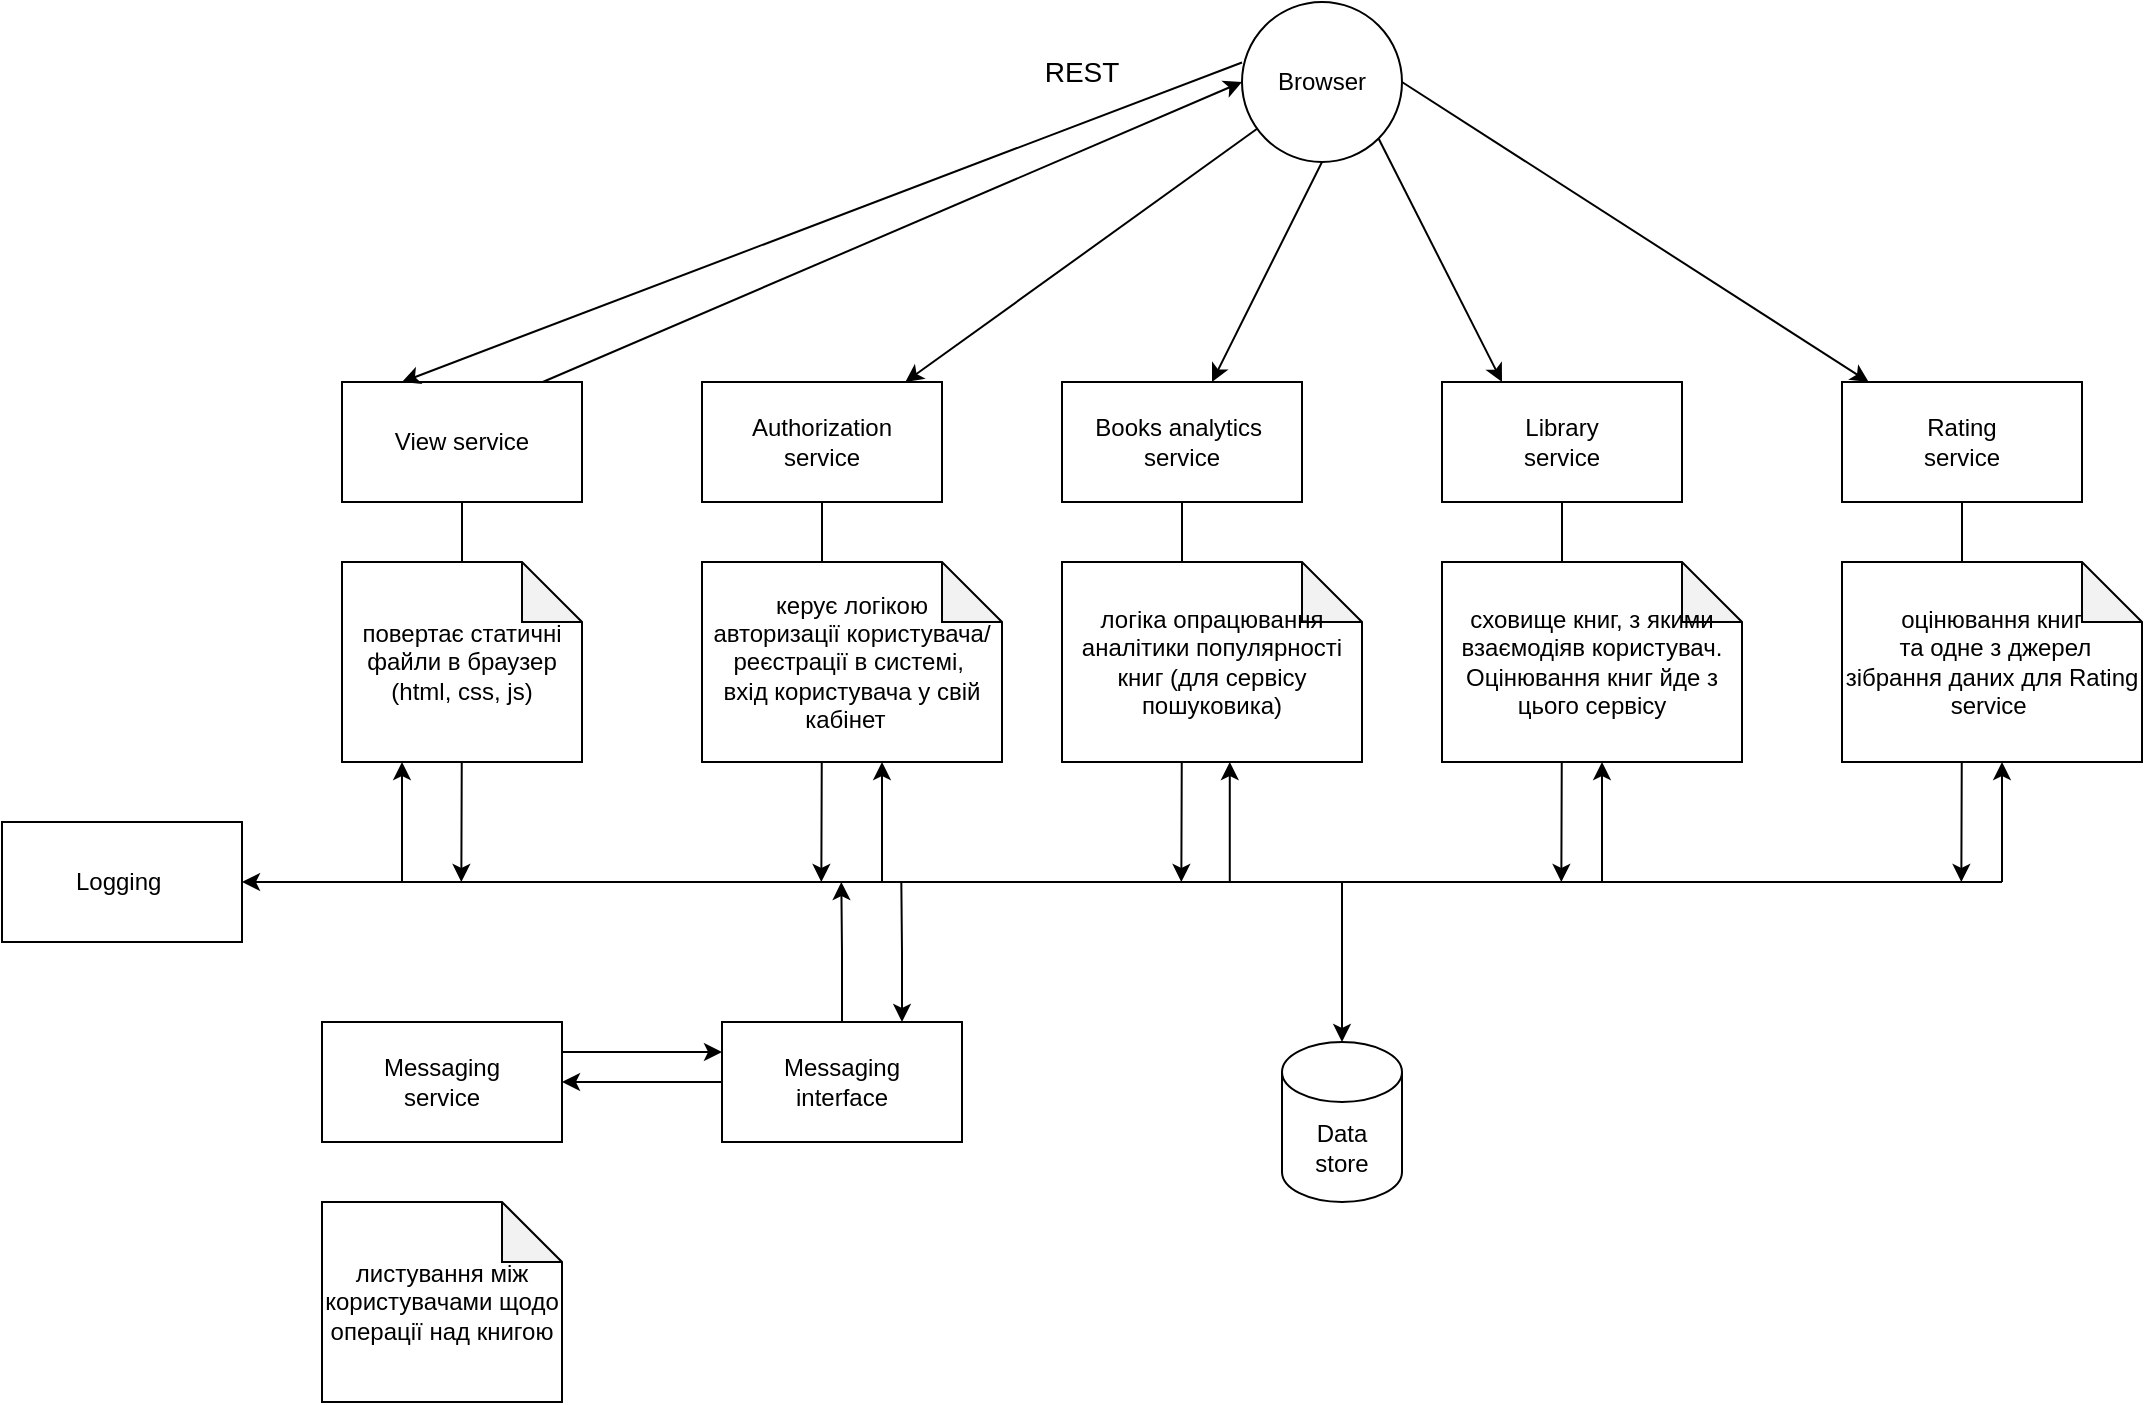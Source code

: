 <mxfile version="22.1.16" type="github">
  <diagram name="Page-1" id="GJx7aqCc3YLOl576Z9mc">
    <mxGraphModel dx="1313" dy="1806" grid="1" gridSize="10" guides="1" tooltips="1" connect="1" arrows="1" fold="1" page="1" pageScale="1" pageWidth="850" pageHeight="1100" math="0" shadow="0">
      <root>
        <mxCell id="0" />
        <mxCell id="1" parent="0" />
        <mxCell id="oXNcu96SMt2CY3mdLOwg-28" style="rounded=0;orthogonalLoop=1;jettySize=auto;html=1;entryX=0;entryY=0.5;entryDx=0;entryDy=0;exitX=0.817;exitY=0.017;exitDx=0;exitDy=0;exitPerimeter=0;" edge="1" parent="1" source="oXNcu96SMt2CY3mdLOwg-1" target="oXNcu96SMt2CY3mdLOwg-18">
          <mxGeometry relative="1" as="geometry" />
        </mxCell>
        <mxCell id="oXNcu96SMt2CY3mdLOwg-31" style="edgeStyle=orthogonalEdgeStyle;rounded=0;orthogonalLoop=1;jettySize=auto;html=1;exitX=0.5;exitY=1;exitDx=0;exitDy=0;" edge="1" parent="1" source="oXNcu96SMt2CY3mdLOwg-1">
          <mxGeometry relative="1" as="geometry">
            <mxPoint x="239.667" y="370" as="targetPoint" />
          </mxGeometry>
        </mxCell>
        <mxCell id="oXNcu96SMt2CY3mdLOwg-1" value="View service" style="rounded=0;whiteSpace=wrap;html=1;" vertex="1" parent="1">
          <mxGeometry x="180" y="120" width="120" height="60" as="geometry" />
        </mxCell>
        <mxCell id="oXNcu96SMt2CY3mdLOwg-3" value="повертає статичні файли в браузер (html, css, js)" style="shape=note;whiteSpace=wrap;html=1;backgroundOutline=1;darkOpacity=0.05;" vertex="1" parent="1">
          <mxGeometry x="180" y="210" width="120" height="100" as="geometry" />
        </mxCell>
        <mxCell id="oXNcu96SMt2CY3mdLOwg-32" style="edgeStyle=orthogonalEdgeStyle;rounded=0;orthogonalLoop=1;jettySize=auto;html=1;exitX=0.5;exitY=1;exitDx=0;exitDy=0;" edge="1" parent="1" source="oXNcu96SMt2CY3mdLOwg-4">
          <mxGeometry relative="1" as="geometry">
            <mxPoint x="419.667" y="370" as="targetPoint" />
          </mxGeometry>
        </mxCell>
        <mxCell id="oXNcu96SMt2CY3mdLOwg-4" value="Authorization &lt;br&gt;service" style="rounded=0;whiteSpace=wrap;html=1;" vertex="1" parent="1">
          <mxGeometry x="360" y="120" width="120" height="60" as="geometry" />
        </mxCell>
        <mxCell id="oXNcu96SMt2CY3mdLOwg-5" value="керує логікою &lt;br&gt;авторизації користувача/реєстрації в системі,&amp;nbsp;&lt;br&gt;вхід користувача у свій кабінет&amp;nbsp;&amp;nbsp;" style="shape=note;whiteSpace=wrap;html=1;backgroundOutline=1;darkOpacity=0.05;" vertex="1" parent="1">
          <mxGeometry x="360" y="210" width="150" height="100" as="geometry" />
        </mxCell>
        <mxCell id="oXNcu96SMt2CY3mdLOwg-33" style="edgeStyle=orthogonalEdgeStyle;rounded=0;orthogonalLoop=1;jettySize=auto;html=1;exitX=0.5;exitY=1;exitDx=0;exitDy=0;" edge="1" parent="1" source="oXNcu96SMt2CY3mdLOwg-6">
          <mxGeometry relative="1" as="geometry">
            <mxPoint x="599.667" y="370" as="targetPoint" />
          </mxGeometry>
        </mxCell>
        <mxCell id="oXNcu96SMt2CY3mdLOwg-6" value="Books analytics&amp;nbsp;&lt;br&gt;service" style="rounded=0;whiteSpace=wrap;html=1;" vertex="1" parent="1">
          <mxGeometry x="540" y="120" width="120" height="60" as="geometry" />
        </mxCell>
        <mxCell id="oXNcu96SMt2CY3mdLOwg-7" value="логіка опрацювання аналітики популярності книг (для сервісу пошуковика)" style="shape=note;whiteSpace=wrap;html=1;backgroundOutline=1;darkOpacity=0.05;" vertex="1" parent="1">
          <mxGeometry x="540" y="210" width="150" height="100" as="geometry" />
        </mxCell>
        <mxCell id="oXNcu96SMt2CY3mdLOwg-34" style="edgeStyle=orthogonalEdgeStyle;rounded=0;orthogonalLoop=1;jettySize=auto;html=1;exitX=0.5;exitY=1;exitDx=0;exitDy=0;" edge="1" parent="1" source="oXNcu96SMt2CY3mdLOwg-8">
          <mxGeometry relative="1" as="geometry">
            <mxPoint x="789.667" y="370" as="targetPoint" />
          </mxGeometry>
        </mxCell>
        <mxCell id="oXNcu96SMt2CY3mdLOwg-8" value="Library &lt;br&gt;service" style="rounded=0;whiteSpace=wrap;html=1;" vertex="1" parent="1">
          <mxGeometry x="730" y="120" width="120" height="60" as="geometry" />
        </mxCell>
        <mxCell id="oXNcu96SMt2CY3mdLOwg-9" value="сховище книг, з якими взаємодіяв користувач. Оцінювання книг йде з цього сервісу" style="shape=note;whiteSpace=wrap;html=1;backgroundOutline=1;darkOpacity=0.05;" vertex="1" parent="1">
          <mxGeometry x="730" y="210" width="150" height="100" as="geometry" />
        </mxCell>
        <mxCell id="oXNcu96SMt2CY3mdLOwg-35" style="edgeStyle=orthogonalEdgeStyle;rounded=0;orthogonalLoop=1;jettySize=auto;html=1;exitX=0.5;exitY=1;exitDx=0;exitDy=0;" edge="1" parent="1" source="oXNcu96SMt2CY3mdLOwg-10">
          <mxGeometry relative="1" as="geometry">
            <mxPoint x="989.667" y="370" as="targetPoint" />
          </mxGeometry>
        </mxCell>
        <mxCell id="oXNcu96SMt2CY3mdLOwg-10" value="Rating&lt;br&gt;service" style="rounded=0;whiteSpace=wrap;html=1;" vertex="1" parent="1">
          <mxGeometry x="930" y="120" width="120" height="60" as="geometry" />
        </mxCell>
        <mxCell id="oXNcu96SMt2CY3mdLOwg-11" value="оцінювання книг&lt;br&gt;&amp;nbsp;та одне з джерел зібрання даних для Rating service&amp;nbsp;" style="shape=note;whiteSpace=wrap;html=1;backgroundOutline=1;darkOpacity=0.05;" vertex="1" parent="1">
          <mxGeometry x="930" y="210" width="150" height="100" as="geometry" />
        </mxCell>
        <mxCell id="oXNcu96SMt2CY3mdLOwg-37" style="edgeStyle=orthogonalEdgeStyle;rounded=0;orthogonalLoop=1;jettySize=auto;html=1;exitX=1;exitY=0.25;exitDx=0;exitDy=0;entryX=0;entryY=0.25;entryDx=0;entryDy=0;" edge="1" parent="1" source="oXNcu96SMt2CY3mdLOwg-12" target="oXNcu96SMt2CY3mdLOwg-26">
          <mxGeometry relative="1" as="geometry" />
        </mxCell>
        <mxCell id="oXNcu96SMt2CY3mdLOwg-12" value="Messaging &lt;br&gt;service" style="rounded=0;whiteSpace=wrap;html=1;" vertex="1" parent="1">
          <mxGeometry x="170" y="440" width="120" height="60" as="geometry" />
        </mxCell>
        <mxCell id="oXNcu96SMt2CY3mdLOwg-13" value="листування між користувачами щодо операції над книгою" style="shape=note;whiteSpace=wrap;html=1;backgroundOutline=1;darkOpacity=0.05;" vertex="1" parent="1">
          <mxGeometry x="170" y="530" width="120" height="100" as="geometry" />
        </mxCell>
        <mxCell id="oXNcu96SMt2CY3mdLOwg-15" value="Data &lt;br&gt;store" style="shape=cylinder3;whiteSpace=wrap;html=1;boundedLbl=1;backgroundOutline=1;size=15;" vertex="1" parent="1">
          <mxGeometry x="650" y="450" width="60" height="80" as="geometry" />
        </mxCell>
        <mxCell id="oXNcu96SMt2CY3mdLOwg-16" value="Logging&amp;nbsp;" style="rounded=0;whiteSpace=wrap;html=1;" vertex="1" parent="1">
          <mxGeometry x="10" y="340" width="120" height="60" as="geometry" />
        </mxCell>
        <mxCell id="oXNcu96SMt2CY3mdLOwg-20" style="rounded=0;orthogonalLoop=1;jettySize=auto;html=1;entryX=0.25;entryY=0;entryDx=0;entryDy=0;exitX=0;exitY=0.378;exitDx=0;exitDy=0;exitPerimeter=0;" edge="1" parent="1" source="oXNcu96SMt2CY3mdLOwg-18" target="oXNcu96SMt2CY3mdLOwg-1">
          <mxGeometry relative="1" as="geometry" />
        </mxCell>
        <mxCell id="oXNcu96SMt2CY3mdLOwg-21" style="rounded=0;orthogonalLoop=1;jettySize=auto;html=1;" edge="1" parent="1" source="oXNcu96SMt2CY3mdLOwg-18" target="oXNcu96SMt2CY3mdLOwg-4">
          <mxGeometry relative="1" as="geometry" />
        </mxCell>
        <mxCell id="oXNcu96SMt2CY3mdLOwg-22" style="rounded=0;orthogonalLoop=1;jettySize=auto;html=1;exitX=0.5;exitY=1;exitDx=0;exitDy=0;" edge="1" parent="1" source="oXNcu96SMt2CY3mdLOwg-18" target="oXNcu96SMt2CY3mdLOwg-6">
          <mxGeometry relative="1" as="geometry" />
        </mxCell>
        <mxCell id="oXNcu96SMt2CY3mdLOwg-23" style="rounded=0;orthogonalLoop=1;jettySize=auto;html=1;exitX=1;exitY=1;exitDx=0;exitDy=0;entryX=0.25;entryY=0;entryDx=0;entryDy=0;" edge="1" parent="1" source="oXNcu96SMt2CY3mdLOwg-18" target="oXNcu96SMt2CY3mdLOwg-8">
          <mxGeometry relative="1" as="geometry" />
        </mxCell>
        <mxCell id="oXNcu96SMt2CY3mdLOwg-24" style="rounded=0;orthogonalLoop=1;jettySize=auto;html=1;exitX=1;exitY=0.5;exitDx=0;exitDy=0;" edge="1" parent="1" source="oXNcu96SMt2CY3mdLOwg-18" target="oXNcu96SMt2CY3mdLOwg-10">
          <mxGeometry relative="1" as="geometry" />
        </mxCell>
        <mxCell id="oXNcu96SMt2CY3mdLOwg-18" value="Browser" style="ellipse;whiteSpace=wrap;html=1;aspect=fixed;" vertex="1" parent="1">
          <mxGeometry x="630" y="-70" width="80" height="80" as="geometry" />
        </mxCell>
        <mxCell id="oXNcu96SMt2CY3mdLOwg-27" style="edgeStyle=orthogonalEdgeStyle;rounded=0;orthogonalLoop=1;jettySize=auto;html=1;" edge="1" parent="1" source="oXNcu96SMt2CY3mdLOwg-26" target="oXNcu96SMt2CY3mdLOwg-12">
          <mxGeometry relative="1" as="geometry" />
        </mxCell>
        <mxCell id="oXNcu96SMt2CY3mdLOwg-36" style="edgeStyle=orthogonalEdgeStyle;rounded=0;orthogonalLoop=1;jettySize=auto;html=1;exitX=0.5;exitY=0;exitDx=0;exitDy=0;" edge="1" parent="1" source="oXNcu96SMt2CY3mdLOwg-26">
          <mxGeometry relative="1" as="geometry">
            <mxPoint x="429.667" y="370" as="targetPoint" />
          </mxGeometry>
        </mxCell>
        <mxCell id="oXNcu96SMt2CY3mdLOwg-38" style="edgeStyle=orthogonalEdgeStyle;rounded=0;orthogonalLoop=1;jettySize=auto;html=1;exitX=0.75;exitY=0;exitDx=0;exitDy=0;startArrow=classic;startFill=1;endArrow=none;endFill=0;" edge="1" parent="1" source="oXNcu96SMt2CY3mdLOwg-26">
          <mxGeometry relative="1" as="geometry">
            <mxPoint x="459.667" y="370" as="targetPoint" />
          </mxGeometry>
        </mxCell>
        <mxCell id="oXNcu96SMt2CY3mdLOwg-26" value="Messaging &lt;br&gt;interface" style="rounded=0;whiteSpace=wrap;html=1;" vertex="1" parent="1">
          <mxGeometry x="370" y="440" width="120" height="60" as="geometry" />
        </mxCell>
        <mxCell id="oXNcu96SMt2CY3mdLOwg-29" value="&lt;font style=&quot;font-size: 14px;&quot;&gt;REST&lt;/font&gt;" style="text;html=1;strokeColor=none;fillColor=none;align=center;verticalAlign=middle;whiteSpace=wrap;rounded=0;" vertex="1" parent="1">
          <mxGeometry x="520" y="-50" width="60" height="30" as="geometry" />
        </mxCell>
        <mxCell id="oXNcu96SMt2CY3mdLOwg-30" value="" style="endArrow=none;html=1;rounded=0;" edge="1" parent="1">
          <mxGeometry width="50" height="50" relative="1" as="geometry">
            <mxPoint x="210" y="370" as="sourcePoint" />
            <mxPoint x="1010" y="370" as="targetPoint" />
          </mxGeometry>
        </mxCell>
        <mxCell id="oXNcu96SMt2CY3mdLOwg-39" value="" style="endArrow=classic;html=1;rounded=0;" edge="1" parent="1">
          <mxGeometry width="50" height="50" relative="1" as="geometry">
            <mxPoint x="210" y="370" as="sourcePoint" />
            <mxPoint x="210" y="310" as="targetPoint" />
          </mxGeometry>
        </mxCell>
        <mxCell id="oXNcu96SMt2CY3mdLOwg-40" value="" style="endArrow=classic;html=1;rounded=0;" edge="1" parent="1">
          <mxGeometry width="50" height="50" relative="1" as="geometry">
            <mxPoint x="450" y="370" as="sourcePoint" />
            <mxPoint x="450" y="310" as="targetPoint" />
          </mxGeometry>
        </mxCell>
        <mxCell id="oXNcu96SMt2CY3mdLOwg-41" value="" style="endArrow=classic;html=1;rounded=0;" edge="1" parent="1">
          <mxGeometry width="50" height="50" relative="1" as="geometry">
            <mxPoint x="623.89" y="370" as="sourcePoint" />
            <mxPoint x="623.89" y="310" as="targetPoint" />
          </mxGeometry>
        </mxCell>
        <mxCell id="oXNcu96SMt2CY3mdLOwg-42" value="" style="endArrow=classic;html=1;rounded=0;" edge="1" parent="1">
          <mxGeometry width="50" height="50" relative="1" as="geometry">
            <mxPoint x="810" y="370" as="sourcePoint" />
            <mxPoint x="810" y="310" as="targetPoint" />
          </mxGeometry>
        </mxCell>
        <mxCell id="oXNcu96SMt2CY3mdLOwg-43" value="" style="endArrow=classic;html=1;rounded=0;" edge="1" parent="1">
          <mxGeometry width="50" height="50" relative="1" as="geometry">
            <mxPoint x="1010" y="370" as="sourcePoint" />
            <mxPoint x="1010" y="310" as="targetPoint" />
          </mxGeometry>
        </mxCell>
        <mxCell id="oXNcu96SMt2CY3mdLOwg-45" value="" style="endArrow=classic;html=1;rounded=0;" edge="1" parent="1">
          <mxGeometry width="50" height="50" relative="1" as="geometry">
            <mxPoint x="210" y="370" as="sourcePoint" />
            <mxPoint x="130" y="370" as="targetPoint" />
          </mxGeometry>
        </mxCell>
        <mxCell id="oXNcu96SMt2CY3mdLOwg-46" value="" style="endArrow=classic;html=1;rounded=0;" edge="1" parent="1">
          <mxGeometry width="50" height="50" relative="1" as="geometry">
            <mxPoint x="680" y="370" as="sourcePoint" />
            <mxPoint x="680" y="450" as="targetPoint" />
          </mxGeometry>
        </mxCell>
      </root>
    </mxGraphModel>
  </diagram>
</mxfile>
